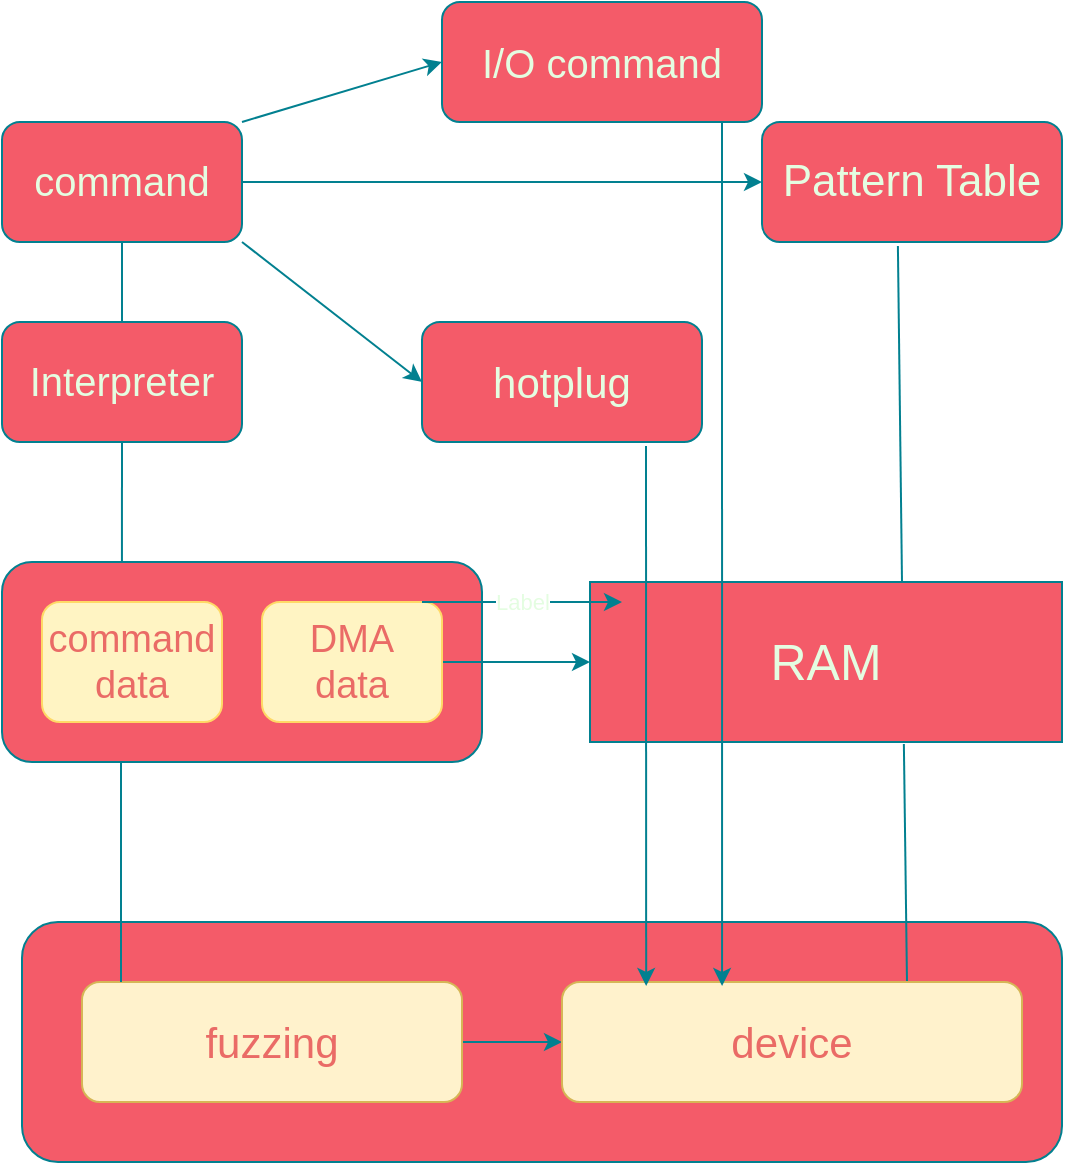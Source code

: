 <mxfile version="21.2.9" type="github">
  <diagram name="第 1 页" id="yBFGC0pdGZR01VPDT1VP">
    <mxGraphModel dx="792" dy="1113" grid="1" gridSize="10" guides="1" tooltips="1" connect="1" arrows="1" fold="1" page="1" pageScale="1" pageWidth="827" pageHeight="1169" math="0" shadow="0">
      <root>
        <mxCell id="0" />
        <mxCell id="1" parent="0" />
        <mxCell id="1KCFjTmz2-ayUK5V9kYJ-1" value="" style="rounded=1;whiteSpace=wrap;html=1;labelBackgroundColor=none;fillColor=#F45B69;strokeColor=#028090;fontColor=#E4FDE1;" parent="1" vertex="1">
          <mxGeometry x="130" y="720" width="520" height="120" as="geometry" />
        </mxCell>
        <mxCell id="1KCFjTmz2-ayUK5V9kYJ-2" value="&lt;font style=&quot;font-size: 22px;&quot;&gt;Pattern Table&lt;br&gt;&lt;/font&gt;" style="rounded=1;whiteSpace=wrap;html=1;strokeColor=#028090;fontColor=#E4FDE1;fillColor=#F45B69;" parent="1" vertex="1">
          <mxGeometry x="500" y="320" width="150" height="60" as="geometry" />
        </mxCell>
        <mxCell id="1KCFjTmz2-ayUK5V9kYJ-3" value="&lt;font style=&quot;font-size: 13px;&quot;&gt;&lt;font style=&quot;font-size: 14px;&quot;&gt;&lt;font style=&quot;font-size: 15px;&quot;&gt;&lt;font style=&quot;font-size: 16px;&quot;&gt;&lt;font style=&quot;font-size: 17px;&quot;&gt;&lt;font style=&quot;font-size: 18px;&quot;&gt;&lt;font style=&quot;font-size: 19px;&quot;&gt;&lt;font style=&quot;font-size: 20px;&quot;&gt;&lt;font style=&quot;font-size: 21px;&quot;&gt;&lt;font style=&quot;font-size: 22px;&quot;&gt;&lt;font style=&quot;font-size: 23px;&quot;&gt;&lt;font style=&quot;font-size: 24px;&quot;&gt;&lt;font style=&quot;font-size: 25px;&quot;&gt;RAM&lt;/font&gt;&lt;/font&gt;&lt;/font&gt;&lt;/font&gt;&lt;/font&gt;&lt;/font&gt;&lt;/font&gt;&lt;/font&gt;&lt;/font&gt;&lt;/font&gt;&lt;/font&gt;&lt;/font&gt;&lt;/font&gt;" style="rounded=0;whiteSpace=wrap;html=1;strokeColor=#028090;fontColor=#E4FDE1;fillColor=#F45B69;" parent="1" vertex="1">
          <mxGeometry x="414" y="550" width="236" height="80" as="geometry" />
        </mxCell>
        <mxCell id="1KCFjTmz2-ayUK5V9kYJ-4" value="&lt;font style=&quot;font-size: 13px;&quot;&gt;&lt;font style=&quot;font-size: 14px;&quot;&gt;&lt;font style=&quot;font-size: 15px;&quot;&gt;&lt;font style=&quot;font-size: 16px;&quot;&gt;&lt;font style=&quot;font-size: 17px;&quot;&gt;&lt;font style=&quot;font-size: 18px;&quot;&gt;&lt;font style=&quot;font-size: 19px;&quot;&gt;&lt;font style=&quot;font-size: 20px;&quot;&gt;Interpreter&lt;/font&gt;&lt;/font&gt;&lt;/font&gt;&lt;/font&gt;&lt;/font&gt;&lt;/font&gt;&lt;/font&gt;&lt;/font&gt;" style="rounded=1;whiteSpace=wrap;html=1;strokeColor=#028090;fontColor=#E4FDE1;fillColor=#F45B69;" parent="1" vertex="1">
          <mxGeometry x="120" y="420" width="120" height="60" as="geometry" />
        </mxCell>
        <mxCell id="1KCFjTmz2-ayUK5V9kYJ-6" value="&lt;font style=&quot;font-size: 13px;&quot;&gt;&lt;font style=&quot;font-size: 14px;&quot;&gt;&lt;font style=&quot;font-size: 15px;&quot;&gt;&lt;font style=&quot;font-size: 16px;&quot;&gt;&lt;font style=&quot;font-size: 17px;&quot;&gt;&lt;font style=&quot;font-size: 18px;&quot;&gt;&lt;font style=&quot;font-size: 19px;&quot;&gt;&lt;font style=&quot;font-size: 20px;&quot;&gt;command&lt;/font&gt;&lt;/font&gt;&lt;/font&gt;&lt;/font&gt;&lt;/font&gt;&lt;/font&gt;&lt;/font&gt;&lt;/font&gt;" style="rounded=1;whiteSpace=wrap;html=1;strokeColor=#028090;fontColor=#E4FDE1;fillColor=#F45B69;" parent="1" vertex="1">
          <mxGeometry x="120" y="320" width="120" height="60" as="geometry" />
        </mxCell>
        <mxCell id="1KCFjTmz2-ayUK5V9kYJ-8" value="" style="endArrow=none;html=1;rounded=0;strokeColor=#028090;fontColor=#E4FDE1;fillColor=#F45B69;entryX=0.5;entryY=1;entryDx=0;entryDy=0;exitX=0.444;exitY=0;exitDx=0;exitDy=0;exitPerimeter=0;" parent="1" source="qRqiLO-b0X-vmxtz5Zye-3" target="1KCFjTmz2-ayUK5V9kYJ-4" edge="1">
          <mxGeometry width="50" height="50" relative="1" as="geometry">
            <mxPoint x="180" y="480" as="sourcePoint" />
            <mxPoint x="430" y="540" as="targetPoint" />
          </mxGeometry>
        </mxCell>
        <mxCell id="1KCFjTmz2-ayUK5V9kYJ-9" value="" style="endArrow=none;html=1;rounded=0;strokeColor=#028090;fontColor=#E4FDE1;fillColor=#F45B69;entryX=0.5;entryY=1;entryDx=0;entryDy=0;exitX=0.5;exitY=0;exitDx=0;exitDy=0;" parent="1" source="1KCFjTmz2-ayUK5V9kYJ-4" edge="1" target="1KCFjTmz2-ayUK5V9kYJ-6">
          <mxGeometry width="50" height="50" relative="1" as="geometry">
            <mxPoint x="179.5" y="360" as="sourcePoint" />
            <mxPoint x="179.5" y="260" as="targetPoint" />
          </mxGeometry>
        </mxCell>
        <mxCell id="1KCFjTmz2-ayUK5V9kYJ-12" value="" style="endArrow=classic;html=1;rounded=0;strokeColor=#028090;fontColor=#E4FDE1;fillColor=#F45B69;exitX=1;exitY=0.5;exitDx=0;exitDy=0;entryX=0;entryY=0.5;entryDx=0;entryDy=0;" parent="1" source="1KCFjTmz2-ayUK5V9kYJ-6" target="1KCFjTmz2-ayUK5V9kYJ-2" edge="1">
          <mxGeometry width="50" height="50" relative="1" as="geometry">
            <mxPoint x="380" y="590" as="sourcePoint" />
            <mxPoint x="430" y="540" as="targetPoint" />
          </mxGeometry>
        </mxCell>
        <mxCell id="1KCFjTmz2-ayUK5V9kYJ-13" value="" style="endArrow=none;html=1;rounded=0;strokeColor=#028090;fontColor=#E4FDE1;fillColor=#F45B69;entryX=0.453;entryY=1.033;entryDx=0;entryDy=0;entryPerimeter=0;" parent="1" target="1KCFjTmz2-ayUK5V9kYJ-2" edge="1">
          <mxGeometry width="50" height="50" relative="1" as="geometry">
            <mxPoint x="570" y="550" as="sourcePoint" />
            <mxPoint x="430" y="540" as="targetPoint" />
          </mxGeometry>
        </mxCell>
        <mxCell id="1KCFjTmz2-ayUK5V9kYJ-14" value="" style="endArrow=none;html=1;rounded=0;strokeColor=#028090;fontColor=#E4FDE1;fillColor=#F45B69;entryX=0.665;entryY=1.013;entryDx=0;entryDy=0;entryPerimeter=0;exitX=0.75;exitY=0;exitDx=0;exitDy=0;" parent="1" source="1KCFjTmz2-ayUK5V9kYJ-17" target="1KCFjTmz2-ayUK5V9kYJ-3" edge="1">
          <mxGeometry width="50" height="50" relative="1" as="geometry">
            <mxPoint x="670" y="460" as="sourcePoint" />
            <mxPoint x="430" y="540" as="targetPoint" />
          </mxGeometry>
        </mxCell>
        <mxCell id="1KCFjTmz2-ayUK5V9kYJ-18" value="" style="edgeStyle=orthogonalEdgeStyle;rounded=0;orthogonalLoop=1;jettySize=auto;html=1;strokeColor=#028090;fontColor=#E4FDE1;fillColor=#F45B69;" parent="1" source="1KCFjTmz2-ayUK5V9kYJ-15" target="1KCFjTmz2-ayUK5V9kYJ-17" edge="1">
          <mxGeometry relative="1" as="geometry" />
        </mxCell>
        <mxCell id="1KCFjTmz2-ayUK5V9kYJ-15" value="&lt;font style=&quot;font-size: 21px;&quot; color=&quot;#EA6B66&quot;&gt;fuzzing&lt;br&gt;&lt;/font&gt;" style="rounded=1;whiteSpace=wrap;html=1;strokeColor=#d6b656;fillColor=#fff2cc;" parent="1" vertex="1">
          <mxGeometry x="160" y="750" width="190" height="60" as="geometry" />
        </mxCell>
        <mxCell id="1KCFjTmz2-ayUK5V9kYJ-17" value="&lt;font style=&quot;font-size: 21px;&quot; color=&quot;#EA6B66&quot;&gt;device&lt;br&gt;&lt;/font&gt;" style="rounded=1;whiteSpace=wrap;html=1;strokeColor=#d6b656;fillColor=#fff2cc;" parent="1" vertex="1">
          <mxGeometry x="400" y="750" width="230" height="60" as="geometry" />
        </mxCell>
        <mxCell id="qRqiLO-b0X-vmxtz5Zye-2" value="" style="rounded=1;whiteSpace=wrap;html=1;strokeColor=#028090;fontColor=#E4FDE1;fillColor=#F45B69;" vertex="1" parent="1">
          <mxGeometry x="120" y="540" width="240" height="100" as="geometry" />
        </mxCell>
        <mxCell id="qRqiLO-b0X-vmxtz5Zye-3" value="&lt;div style=&quot;font-size: 19px;&quot;&gt;&lt;font style=&quot;font-size: 19px;&quot; color=&quot;#EA6B66&quot;&gt;command&lt;/font&gt;&lt;/div&gt;&lt;div style=&quot;font-size: 19px;&quot;&gt;&lt;font style=&quot;font-size: 19px;&quot; color=&quot;#EA6B66&quot;&gt;data&lt;br&gt;&lt;/font&gt;&lt;/div&gt;" style="rounded=1;whiteSpace=wrap;html=1;strokeColor=#FFD966;fontColor=#E4FDE1;fillColor=#FFF4C3;" vertex="1" parent="1">
          <mxGeometry x="140" y="560" width="90" height="60" as="geometry" />
        </mxCell>
        <mxCell id="qRqiLO-b0X-vmxtz5Zye-7" value="" style="edgeStyle=orthogonalEdgeStyle;rounded=0;orthogonalLoop=1;jettySize=auto;html=1;strokeColor=#028090;fontColor=#E4FDE1;fillColor=#F45B69;" edge="1" parent="1" source="qRqiLO-b0X-vmxtz5Zye-4" target="1KCFjTmz2-ayUK5V9kYJ-3">
          <mxGeometry relative="1" as="geometry" />
        </mxCell>
        <mxCell id="qRqiLO-b0X-vmxtz5Zye-4" value="&lt;div style=&quot;font-size: 19px;&quot;&gt;&lt;font style=&quot;font-size: 19px;&quot; color=&quot;#EA6B66&quot;&gt;DMA&lt;/font&gt;&lt;/div&gt;&lt;div style=&quot;font-size: 19px;&quot;&gt;&lt;font style=&quot;font-size: 19px;&quot; color=&quot;#EA6B66&quot;&gt;data&lt;br&gt;&lt;/font&gt;&lt;/div&gt;" style="rounded=1;whiteSpace=wrap;html=1;strokeColor=#FFD966;fontColor=#E4FDE1;fillColor=#FFF4C3;" vertex="1" parent="1">
          <mxGeometry x="250" y="560" width="90" height="60" as="geometry" />
        </mxCell>
        <mxCell id="qRqiLO-b0X-vmxtz5Zye-5" value="" style="endArrow=none;html=1;rounded=0;strokeColor=#028090;fontColor=#E4FDE1;fillColor=#F45B69;entryX=0.5;entryY=1;entryDx=0;entryDy=0;exitX=0.444;exitY=0;exitDx=0;exitDy=0;exitPerimeter=0;" edge="1" parent="1">
          <mxGeometry width="50" height="50" relative="1" as="geometry">
            <mxPoint x="179.5" y="750" as="sourcePoint" />
            <mxPoint x="179.5" y="640" as="targetPoint" />
          </mxGeometry>
        </mxCell>
        <mxCell id="qRqiLO-b0X-vmxtz5Zye-8" value="&lt;font style=&quot;font-size: 13px;&quot;&gt;&lt;font style=&quot;font-size: 14px;&quot;&gt;&lt;font style=&quot;font-size: 15px;&quot;&gt;&lt;font style=&quot;font-size: 16px;&quot;&gt;&lt;font style=&quot;font-size: 17px;&quot;&gt;&lt;font style=&quot;font-size: 18px;&quot;&gt;&lt;font style=&quot;font-size: 19px;&quot;&gt;&lt;font style=&quot;font-size: 20px;&quot;&gt;&lt;font style=&quot;font-size: 21px;&quot;&gt;hotplug&lt;/font&gt;&lt;/font&gt;&lt;/font&gt;&lt;/font&gt;&lt;/font&gt;&lt;/font&gt;&lt;/font&gt;&lt;/font&gt;&lt;/font&gt;" style="rounded=1;whiteSpace=wrap;html=1;strokeColor=#028090;fontColor=#E4FDE1;fillColor=#F45B69;" vertex="1" parent="1">
          <mxGeometry x="330" y="420" width="140" height="60" as="geometry" />
        </mxCell>
        <mxCell id="qRqiLO-b0X-vmxtz5Zye-10" value="&lt;font style=&quot;font-size: 20px;&quot;&gt;I/O command&lt;br&gt;&lt;/font&gt;" style="rounded=1;whiteSpace=wrap;html=1;strokeColor=#028090;fontColor=#E4FDE1;fillColor=#F45B69;" vertex="1" parent="1">
          <mxGeometry x="340" y="260" width="160" height="60" as="geometry" />
        </mxCell>
        <mxCell id="qRqiLO-b0X-vmxtz5Zye-11" value="" style="endArrow=classic;html=1;rounded=0;strokeColor=#028090;fontColor=#E4FDE1;fillColor=#F45B69;exitX=0.8;exitY=1.033;exitDx=0;exitDy=0;exitPerimeter=0;entryX=0.183;entryY=0.033;entryDx=0;entryDy=0;entryPerimeter=0;" edge="1" parent="1" source="qRqiLO-b0X-vmxtz5Zye-8" target="1KCFjTmz2-ayUK5V9kYJ-17">
          <mxGeometry width="50" height="50" relative="1" as="geometry">
            <mxPoint x="360" y="590" as="sourcePoint" />
            <mxPoint x="410" y="540" as="targetPoint" />
          </mxGeometry>
        </mxCell>
        <mxCell id="qRqiLO-b0X-vmxtz5Zye-12" value="" style="endArrow=classic;html=1;rounded=0;strokeColor=#028090;fontColor=#E4FDE1;fillColor=#F45B69;entryX=0.348;entryY=0.033;entryDx=0;entryDy=0;entryPerimeter=0;" edge="1" parent="1" target="1KCFjTmz2-ayUK5V9kYJ-17">
          <mxGeometry width="50" height="50" relative="1" as="geometry">
            <mxPoint x="480" y="320" as="sourcePoint" />
            <mxPoint x="460" y="590" as="targetPoint" />
          </mxGeometry>
        </mxCell>
        <mxCell id="qRqiLO-b0X-vmxtz5Zye-13" value="" style="endArrow=classic;html=1;rounded=0;strokeColor=#028090;fontColor=#E4FDE1;fillColor=#F45B69;exitX=1;exitY=0;exitDx=0;exitDy=0;entryX=0;entryY=0.5;entryDx=0;entryDy=0;" edge="1" parent="1" source="1KCFjTmz2-ayUK5V9kYJ-6" target="qRqiLO-b0X-vmxtz5Zye-10">
          <mxGeometry width="50" height="50" relative="1" as="geometry">
            <mxPoint x="360" y="590" as="sourcePoint" />
            <mxPoint x="410" y="540" as="targetPoint" />
          </mxGeometry>
        </mxCell>
        <mxCell id="qRqiLO-b0X-vmxtz5Zye-14" value="" style="endArrow=classic;html=1;rounded=0;strokeColor=#028090;fontColor=#E4FDE1;fillColor=#F45B69;" edge="1" parent="1">
          <mxGeometry relative="1" as="geometry">
            <mxPoint x="330" y="560" as="sourcePoint" />
            <mxPoint x="430" y="560" as="targetPoint" />
          </mxGeometry>
        </mxCell>
        <mxCell id="qRqiLO-b0X-vmxtz5Zye-15" value="Label" style="edgeLabel;resizable=0;html=1;align=center;verticalAlign=middle;strokeColor=#028090;fontColor=#E4FDE1;fillColor=#F45B69;" connectable="0" vertex="1" parent="qRqiLO-b0X-vmxtz5Zye-14">
          <mxGeometry relative="1" as="geometry" />
        </mxCell>
        <mxCell id="qRqiLO-b0X-vmxtz5Zye-19" value="" style="endArrow=classic;html=1;rounded=0;strokeColor=#028090;fontColor=#E4FDE1;fillColor=#F45B69;exitX=1;exitY=1;exitDx=0;exitDy=0;entryX=0;entryY=0.5;entryDx=0;entryDy=0;" edge="1" parent="1" source="1KCFjTmz2-ayUK5V9kYJ-6" target="qRqiLO-b0X-vmxtz5Zye-8">
          <mxGeometry width="50" height="50" relative="1" as="geometry">
            <mxPoint x="250" y="330" as="sourcePoint" />
            <mxPoint x="340" y="300" as="targetPoint" />
          </mxGeometry>
        </mxCell>
      </root>
    </mxGraphModel>
  </diagram>
</mxfile>
